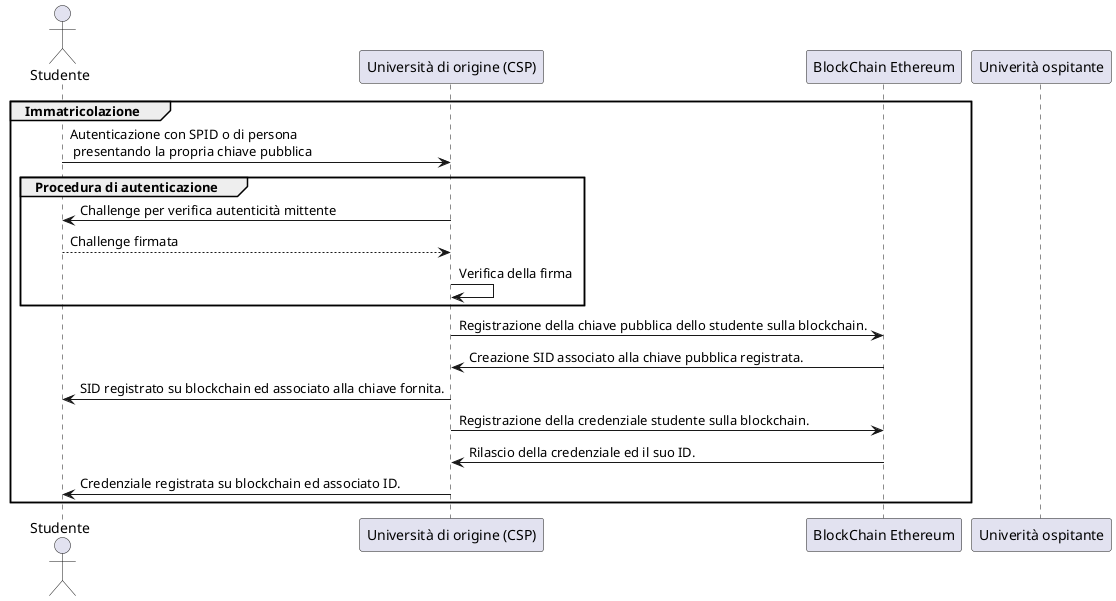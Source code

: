 @startuml ImmatricolazioneUnisa
    actor Studente as s
    participant "Università di origine (CSP)" as uorigin
    participant "BlockChain Ethereum" as ether
    participant "Univerità ospitante" as uosp

    group Immatricolazione
    s -> uorigin : Autenticazione con SPID o di persona\n presentando la propria chiave pubblica

    group Procedura di autenticazione

        uorigin -> s : Challenge per verifica autenticità mittente
        s --> uorigin : Challenge firmata
        uorigin -> uorigin : Verifica della firma

    end

    uorigin -> ether : Registrazione della chiave pubblica dello studente sulla blockchain.
    ether -> uorigin : Creazione SID associato alla chiave pubblica registrata.
    uorigin ->  s : SID registrato su blockchain ed associato alla chiave fornita.
    uorigin -> ether : Registrazione della credenziale studente sulla blockchain.
    ether -> uorigin : Rilascio della credenziale ed il suo ID.
    uorigin ->  s : Credenziale registrata su blockchain ed associato ID.
    end
@enduml